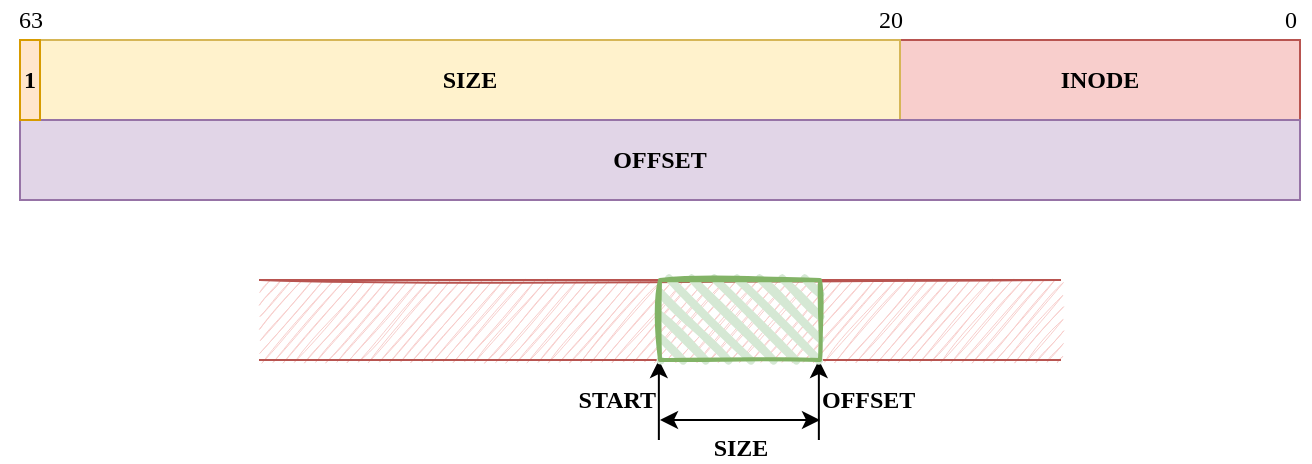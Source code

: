 <mxfile version="18.0.1" type="device"><diagram id="XRGnokX35wrpmWJyqEKg" name="第 1 页"><mxGraphModel dx="1422" dy="865" grid="1" gridSize="10" guides="1" tooltips="1" connect="1" arrows="1" fold="1" page="1" pageScale="1" pageWidth="827" pageHeight="1169" math="0" shadow="0"><root><mxCell id="0"/><mxCell id="1" parent="0"/><mxCell id="pE7P5uLrrivaGnABoWCR-3" value="START" style="endArrow=classic;html=1;rounded=0;entryX=0;entryY=1;entryDx=0;entryDy=0;align=right;sketch=0;fontFamily=Verdana;fontStyle=1;fontSize=12;" edge="1" parent="1"><mxGeometry width="50" height="50" relative="1" as="geometry"><mxPoint x="399.43" y="640" as="sourcePoint"/><mxPoint x="399.43" y="600" as="targetPoint"/></mxGeometry></mxCell><mxCell id="pE7P5uLrrivaGnABoWCR-4" value="&lt;div style=&quot;font-size: 12px;&quot;&gt;OFFSET&lt;/div&gt;" style="endArrow=classic;html=1;rounded=0;entryX=1;entryY=1;entryDx=0;entryDy=0;align=left;sketch=0;fontFamily=Verdana;fontStyle=1;fontSize=12;" edge="1" parent="1"><mxGeometry width="50" height="50" relative="1" as="geometry"><mxPoint x="479.43" y="640" as="sourcePoint"/><mxPoint x="479.43" y="600" as="targetPoint"/></mxGeometry></mxCell><mxCell id="pE7P5uLrrivaGnABoWCR-10" value="SIZE" style="endArrow=classic;startArrow=classic;html=1;rounded=0;labelBackgroundColor=#ffffff;elbow=vertical;align=center;sketch=0;fontFamily=Verdana;verticalAlign=top;fontStyle=1;fontSize=12;" edge="1" parent="1"><mxGeometry width="50" height="50" relative="1" as="geometry"><mxPoint x="480" y="630" as="sourcePoint"/><mxPoint x="400" y="630" as="targetPoint"/></mxGeometry></mxCell><mxCell id="pE7P5uLrrivaGnABoWCR-12" value="INODE" style="rounded=0;whiteSpace=wrap;html=1;sketch=0;fillColor=#f8cecc;strokeColor=#b85450;fontFamily=Verdana;fontStyle=1;fontSize=12;" vertex="1" parent="1"><mxGeometry x="520" y="440" width="200" height="40" as="geometry"/></mxCell><mxCell id="pE7P5uLrrivaGnABoWCR-13" value="SIZE" style="rounded=0;whiteSpace=wrap;html=1;sketch=0;fillColor=#fff2cc;strokeColor=#d6b656;fontFamily=Verdana;fontStyle=1;fontSize=12;" vertex="1" parent="1"><mxGeometry x="90" y="440" width="430" height="40" as="geometry"/></mxCell><mxCell id="pE7P5uLrrivaGnABoWCR-14" value="OFFSET" style="rounded=0;whiteSpace=wrap;html=1;sketch=0;fillColor=#e1d5e7;strokeColor=#9673a6;fontFamily=Verdana;fontStyle=1;fontSize=12;" vertex="1" parent="1"><mxGeometry x="80" y="480" width="640" height="40" as="geometry"/></mxCell><mxCell id="pE7P5uLrrivaGnABoWCR-94" value="" style="shape=partialRectangle;whiteSpace=wrap;html=1;left=0;right=0;fillColor=#f8cecc;rounded=0;sketch=1;fontFamily=Verdana;strokeColor=#b85450;fontStyle=1" vertex="1" parent="1"><mxGeometry x="200" y="560" width="400" height="40" as="geometry"/></mxCell><mxCell id="pE7P5uLrrivaGnABoWCR-79" value="1" style="rounded=0;whiteSpace=wrap;html=1;sketch=0;fillColor=#ffe6cc;strokeColor=#d79b00;fontFamily=Verdana;fontStyle=1;fontSize=12;" vertex="1" parent="1"><mxGeometry x="80" y="440" width="10" height="40" as="geometry"/></mxCell><mxCell id="pE7P5uLrrivaGnABoWCR-80" value="0" style="text;html=1;resizable=0;autosize=1;align=center;verticalAlign=middle;points=[];fillColor=none;strokeColor=none;rounded=0;sketch=1;fontFamily=Verdana;" vertex="1" parent="1"><mxGeometry x="705" y="420" width="20" height="20" as="geometry"/></mxCell><mxCell id="pE7P5uLrrivaGnABoWCR-81" value="63" style="text;html=1;resizable=0;autosize=1;align=center;verticalAlign=middle;points=[];fillColor=none;strokeColor=none;rounded=0;sketch=1;fontFamily=Verdana;" vertex="1" parent="1"><mxGeometry x="70" y="420" width="30" height="20" as="geometry"/></mxCell><mxCell id="pE7P5uLrrivaGnABoWCR-82" value="20" style="text;html=1;resizable=0;autosize=1;align=center;verticalAlign=middle;points=[];fillColor=none;strokeColor=none;rounded=0;sketch=1;fontFamily=Verdana;" vertex="1" parent="1"><mxGeometry x="500" y="420" width="30" height="20" as="geometry"/></mxCell><mxCell id="pE7P5uLrrivaGnABoWCR-2" value="" style="rounded=0;whiteSpace=wrap;html=1;strokeWidth=2;fillWeight=4;hachureGap=8;hachureAngle=45;fillColor=#d5e8d4;sketch=1;gradientDirection=south;strokeColor=#82b366;fontFamily=Verdana;fontStyle=1" vertex="1" parent="1"><mxGeometry x="400" y="560" width="80" height="40" as="geometry"/></mxCell></root></mxGraphModel></diagram></mxfile>